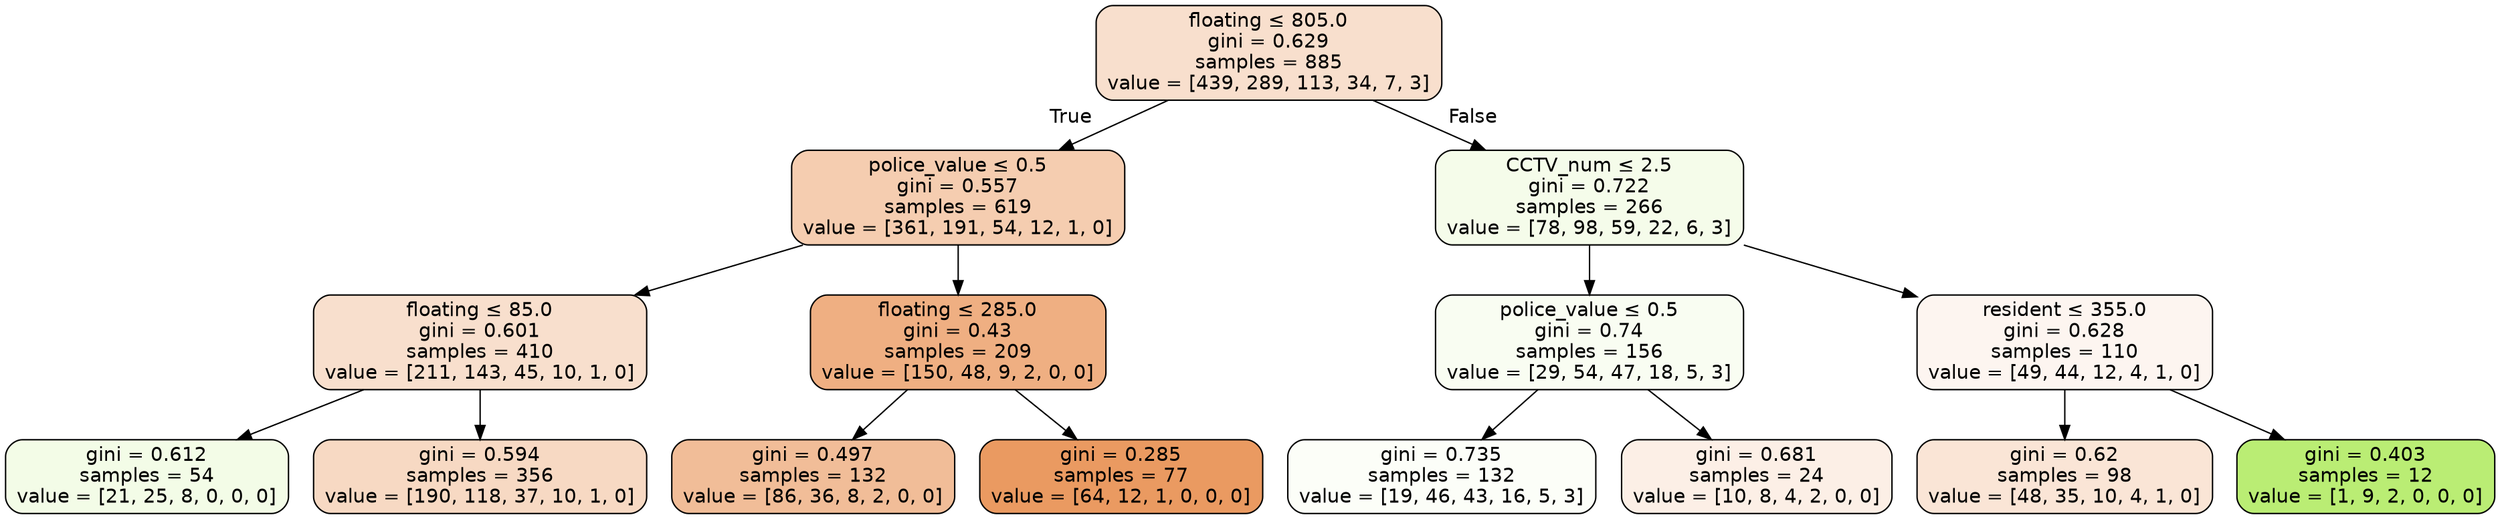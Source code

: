 digraph Tree {
node [shape=box, style="filled, rounded", color="black", fontname=helvetica] ;
edge [fontname=helvetica] ;
0 [label=<floating &le; 805.0<br/>gini = 0.629<br/>samples = 885<br/>value = [439, 289, 113, 34, 7, 3]>, fillcolor="#f8dfcd"] ;
1 [label=<police_value &le; 0.5<br/>gini = 0.557<br/>samples = 619<br/>value = [361, 191, 54, 12, 1, 0]>, fillcolor="#f5cdb0"] ;
0 -> 1 [labeldistance=2.5, labelangle=45, headlabel="True"] ;
2 [label=<floating &le; 85.0<br/>gini = 0.601<br/>samples = 410<br/>value = [211, 143, 45, 10, 1, 0]>, fillcolor="#f8dfcd"] ;
1 -> 2 ;
3 [label=<gini = 0.612<br/>samples = 54<br/>value = [21, 25, 8, 0, 0, 0]>, fillcolor="#f3fce7"] ;
2 -> 3 ;
4 [label=<gini = 0.594<br/>samples = 356<br/>value = [190, 118, 37, 10, 1, 0]>, fillcolor="#f7d9c3"] ;
2 -> 4 ;
5 [label=<floating &le; 285.0<br/>gini = 0.43<br/>samples = 209<br/>value = [150, 48, 9, 2, 0, 0]>, fillcolor="#efaf82"] ;
1 -> 5 ;
6 [label=<gini = 0.497<br/>samples = 132<br/>value = [86, 36, 8, 2, 0, 0]>, fillcolor="#f1bd98"] ;
5 -> 6 ;
7 [label=<gini = 0.285<br/>samples = 77<br/>value = [64, 12, 1, 0, 0, 0]>, fillcolor="#ea9a61"] ;
5 -> 7 ;
8 [label=<CCTV_num &le; 2.5<br/>gini = 0.722<br/>samples = 266<br/>value = [78, 98, 59, 22, 6, 3]>, fillcolor="#f5fcea"] ;
0 -> 8 [labeldistance=2.5, labelangle=-45, headlabel="False"] ;
9 [label=<police_value &le; 0.5<br/>gini = 0.74<br/>samples = 156<br/>value = [29, 54, 47, 18, 5, 3]>, fillcolor="#f9fdf2"] ;
8 -> 9 ;
10 [label=<gini = 0.735<br/>samples = 132<br/>value = [19, 46, 43, 16, 5, 3]>, fillcolor="#fcfef8"] ;
9 -> 10 ;
11 [label=<gini = 0.681<br/>samples = 24<br/>value = [10, 8, 4, 2, 0, 0]>, fillcolor="#fcefe6"] ;
9 -> 11 ;
12 [label=<resident &le; 355.0<br/>gini = 0.628<br/>samples = 110<br/>value = [49, 44, 12, 4, 1, 0]>, fillcolor="#fdf5f0"] ;
8 -> 12 ;
13 [label=<gini = 0.62<br/>samples = 98<br/>value = [48, 35, 10, 4, 1, 0]>, fillcolor="#fae5d6"] ;
12 -> 13 ;
14 [label=<gini = 0.403<br/>samples = 12<br/>value = [1, 9, 2, 0, 0, 0]>, fillcolor="#baed74"] ;
12 -> 14 ;
}